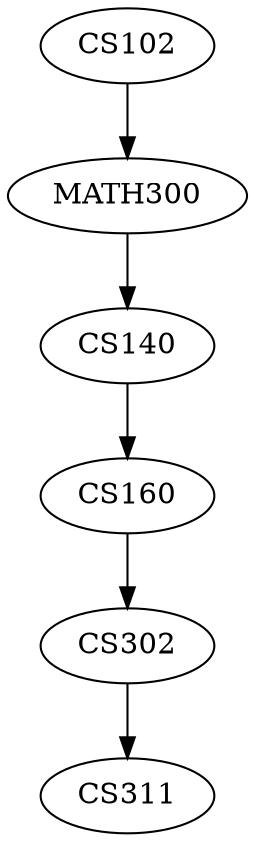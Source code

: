 digraph dothi
{
0 [fillcolor = white, style = filled, label = CS102];
1 [fillcolor = white, style = filled, label = CS140];
2 [fillcolor = white, style = filled, label = CS160];
3 [fillcolor = white, style = filled, label = CS302];
4 [fillcolor = white, style = filled, label = CS311];
5 [fillcolor = white, style = filled, label = MATH300];
0 -> 5;
5 -> 1;
1 -> 2;
2 -> 3;
3 -> 4;
}